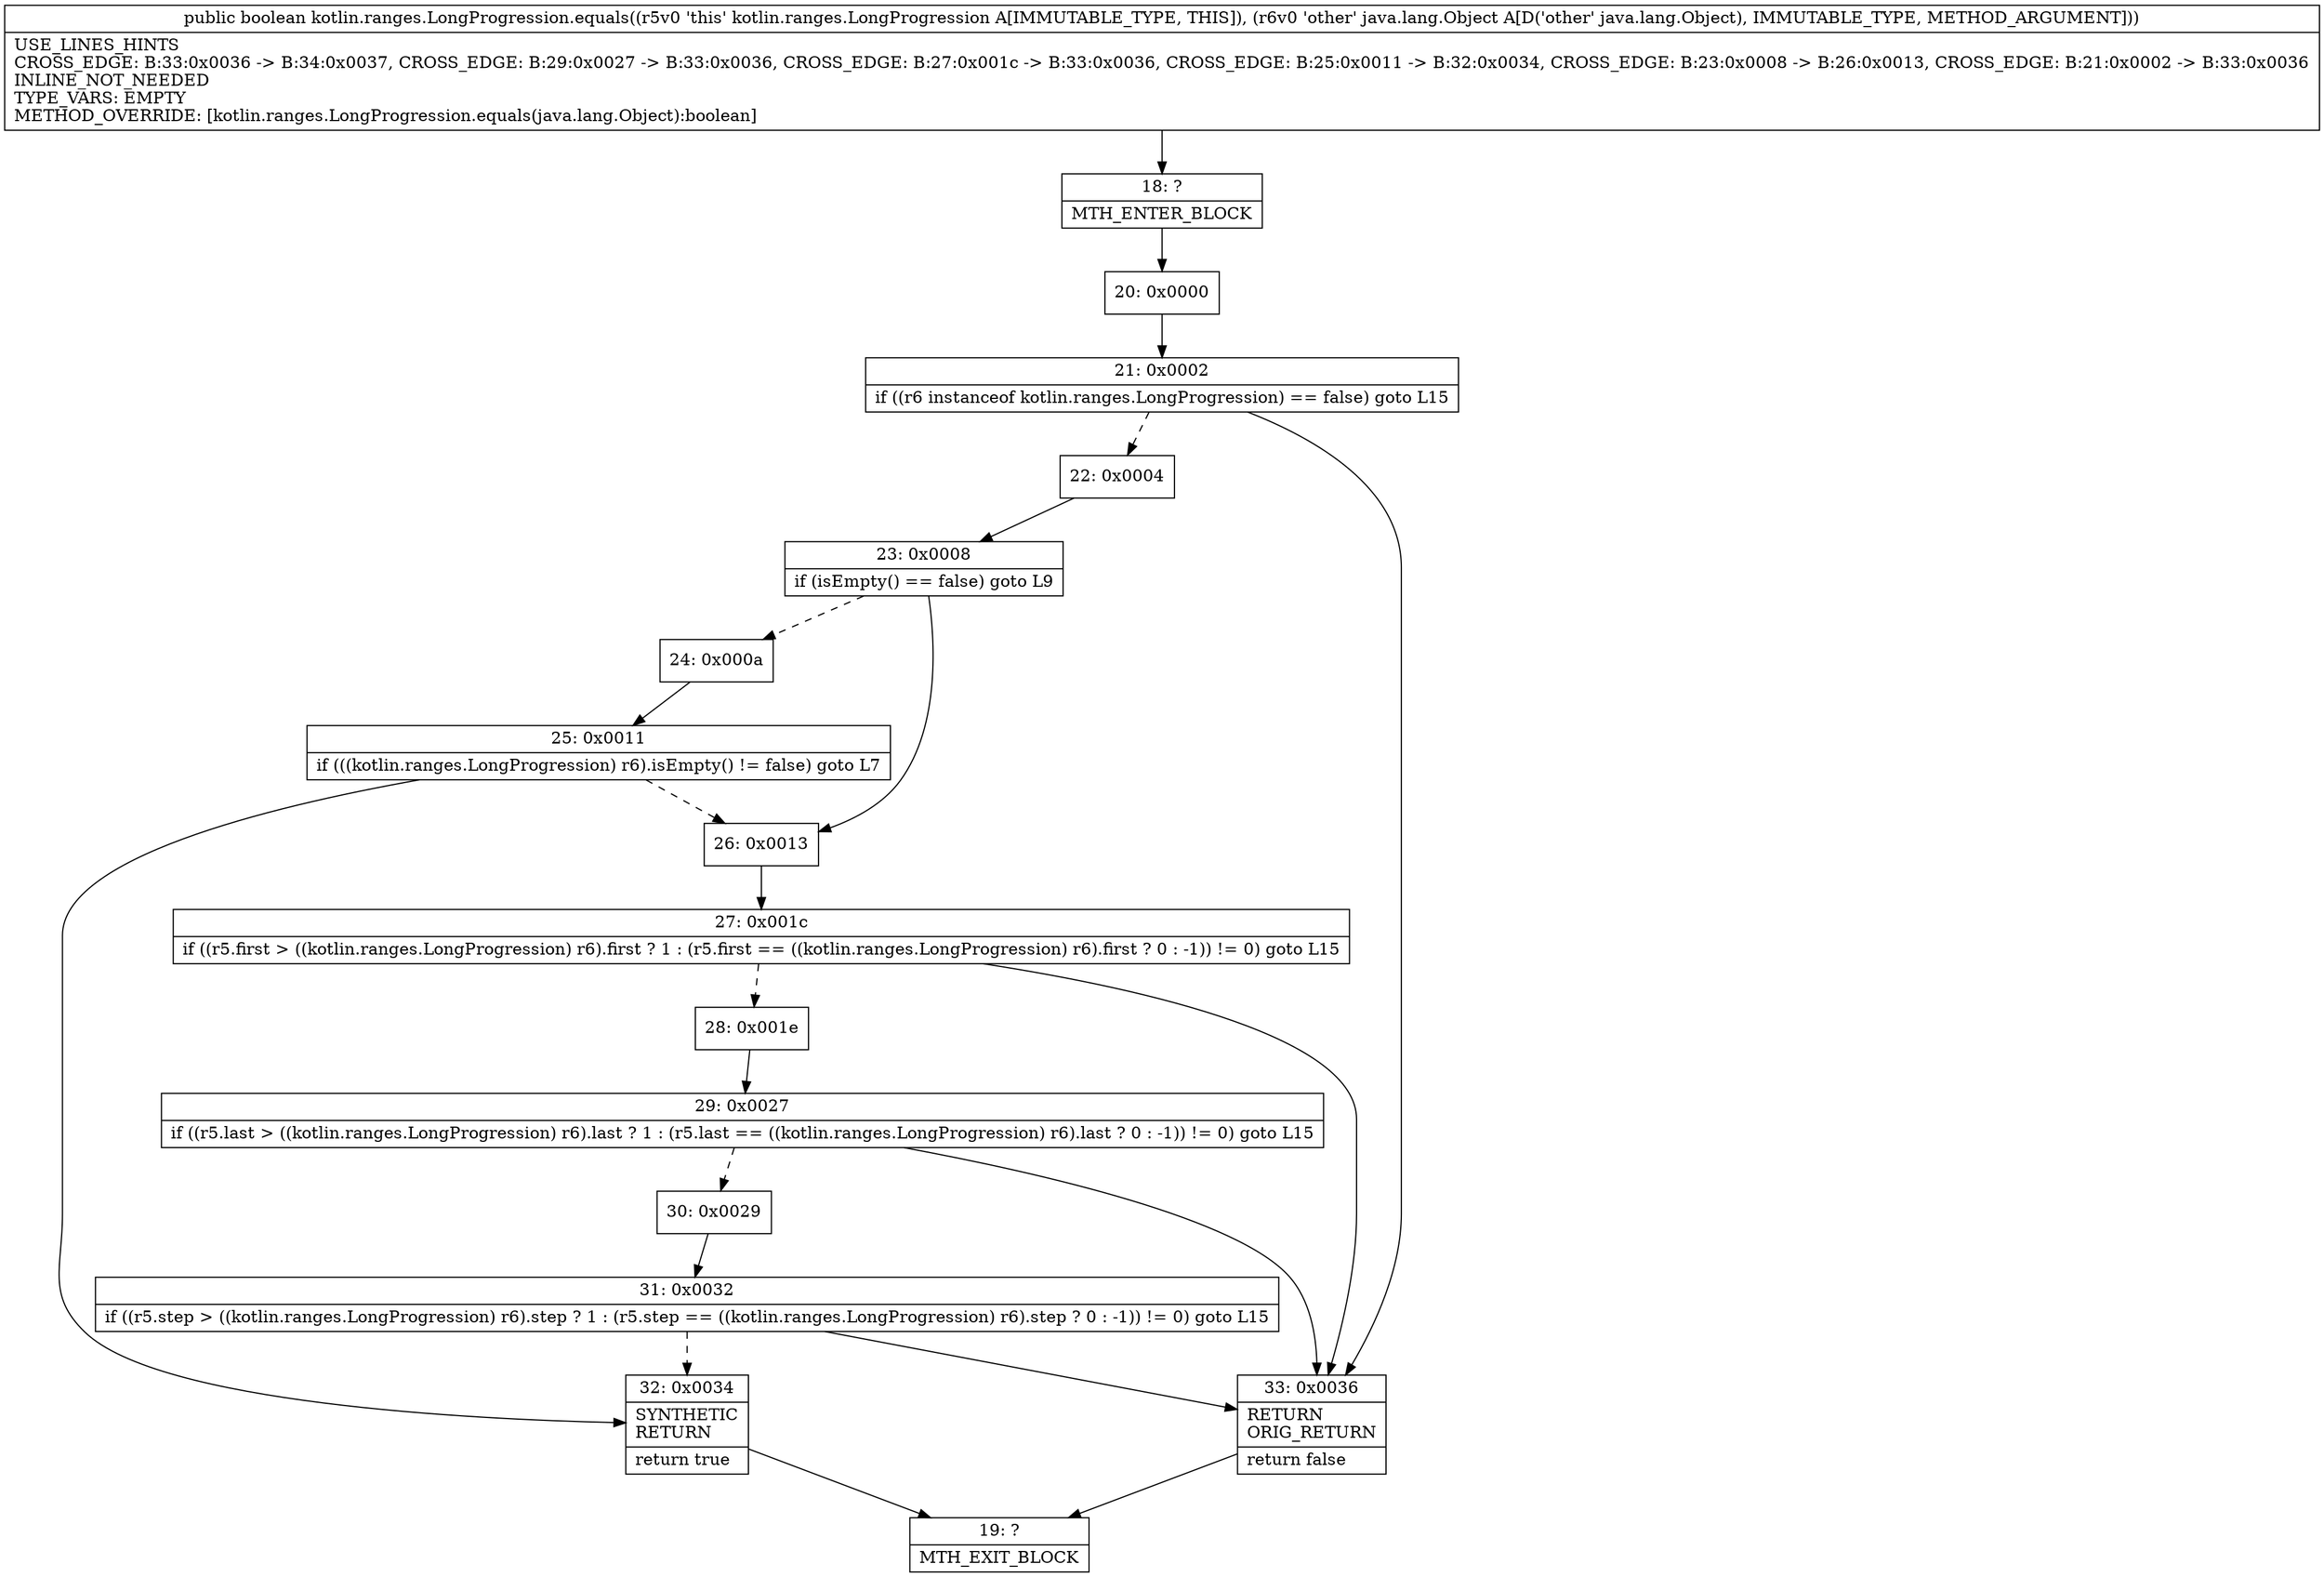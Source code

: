 digraph "CFG forkotlin.ranges.LongProgression.equals(Ljava\/lang\/Object;)Z" {
Node_18 [shape=record,label="{18\:\ ?|MTH_ENTER_BLOCK\l}"];
Node_20 [shape=record,label="{20\:\ 0x0000}"];
Node_21 [shape=record,label="{21\:\ 0x0002|if ((r6 instanceof kotlin.ranges.LongProgression) == false) goto L15\l}"];
Node_22 [shape=record,label="{22\:\ 0x0004}"];
Node_23 [shape=record,label="{23\:\ 0x0008|if (isEmpty() == false) goto L9\l}"];
Node_24 [shape=record,label="{24\:\ 0x000a}"];
Node_25 [shape=record,label="{25\:\ 0x0011|if (((kotlin.ranges.LongProgression) r6).isEmpty() != false) goto L7\l}"];
Node_32 [shape=record,label="{32\:\ 0x0034|SYNTHETIC\lRETURN\l|return true\l}"];
Node_19 [shape=record,label="{19\:\ ?|MTH_EXIT_BLOCK\l}"];
Node_26 [shape=record,label="{26\:\ 0x0013}"];
Node_27 [shape=record,label="{27\:\ 0x001c|if ((r5.first \> ((kotlin.ranges.LongProgression) r6).first ? 1 : (r5.first == ((kotlin.ranges.LongProgression) r6).first ? 0 : \-1)) != 0) goto L15\l}"];
Node_28 [shape=record,label="{28\:\ 0x001e}"];
Node_29 [shape=record,label="{29\:\ 0x0027|if ((r5.last \> ((kotlin.ranges.LongProgression) r6).last ? 1 : (r5.last == ((kotlin.ranges.LongProgression) r6).last ? 0 : \-1)) != 0) goto L15\l}"];
Node_30 [shape=record,label="{30\:\ 0x0029}"];
Node_31 [shape=record,label="{31\:\ 0x0032|if ((r5.step \> ((kotlin.ranges.LongProgression) r6).step ? 1 : (r5.step == ((kotlin.ranges.LongProgression) r6).step ? 0 : \-1)) != 0) goto L15\l}"];
Node_33 [shape=record,label="{33\:\ 0x0036|RETURN\lORIG_RETURN\l|return false\l}"];
MethodNode[shape=record,label="{public boolean kotlin.ranges.LongProgression.equals((r5v0 'this' kotlin.ranges.LongProgression A[IMMUTABLE_TYPE, THIS]), (r6v0 'other' java.lang.Object A[D('other' java.lang.Object), IMMUTABLE_TYPE, METHOD_ARGUMENT]))  | USE_LINES_HINTS\lCROSS_EDGE: B:33:0x0036 \-\> B:34:0x0037, CROSS_EDGE: B:29:0x0027 \-\> B:33:0x0036, CROSS_EDGE: B:27:0x001c \-\> B:33:0x0036, CROSS_EDGE: B:25:0x0011 \-\> B:32:0x0034, CROSS_EDGE: B:23:0x0008 \-\> B:26:0x0013, CROSS_EDGE: B:21:0x0002 \-\> B:33:0x0036\lINLINE_NOT_NEEDED\lTYPE_VARS: EMPTY\lMETHOD_OVERRIDE: [kotlin.ranges.LongProgression.equals(java.lang.Object):boolean]\l}"];
MethodNode -> Node_18;Node_18 -> Node_20;
Node_20 -> Node_21;
Node_21 -> Node_22[style=dashed];
Node_21 -> Node_33;
Node_22 -> Node_23;
Node_23 -> Node_24[style=dashed];
Node_23 -> Node_26;
Node_24 -> Node_25;
Node_25 -> Node_26[style=dashed];
Node_25 -> Node_32;
Node_32 -> Node_19;
Node_26 -> Node_27;
Node_27 -> Node_28[style=dashed];
Node_27 -> Node_33;
Node_28 -> Node_29;
Node_29 -> Node_30[style=dashed];
Node_29 -> Node_33;
Node_30 -> Node_31;
Node_31 -> Node_32[style=dashed];
Node_31 -> Node_33;
Node_33 -> Node_19;
}


